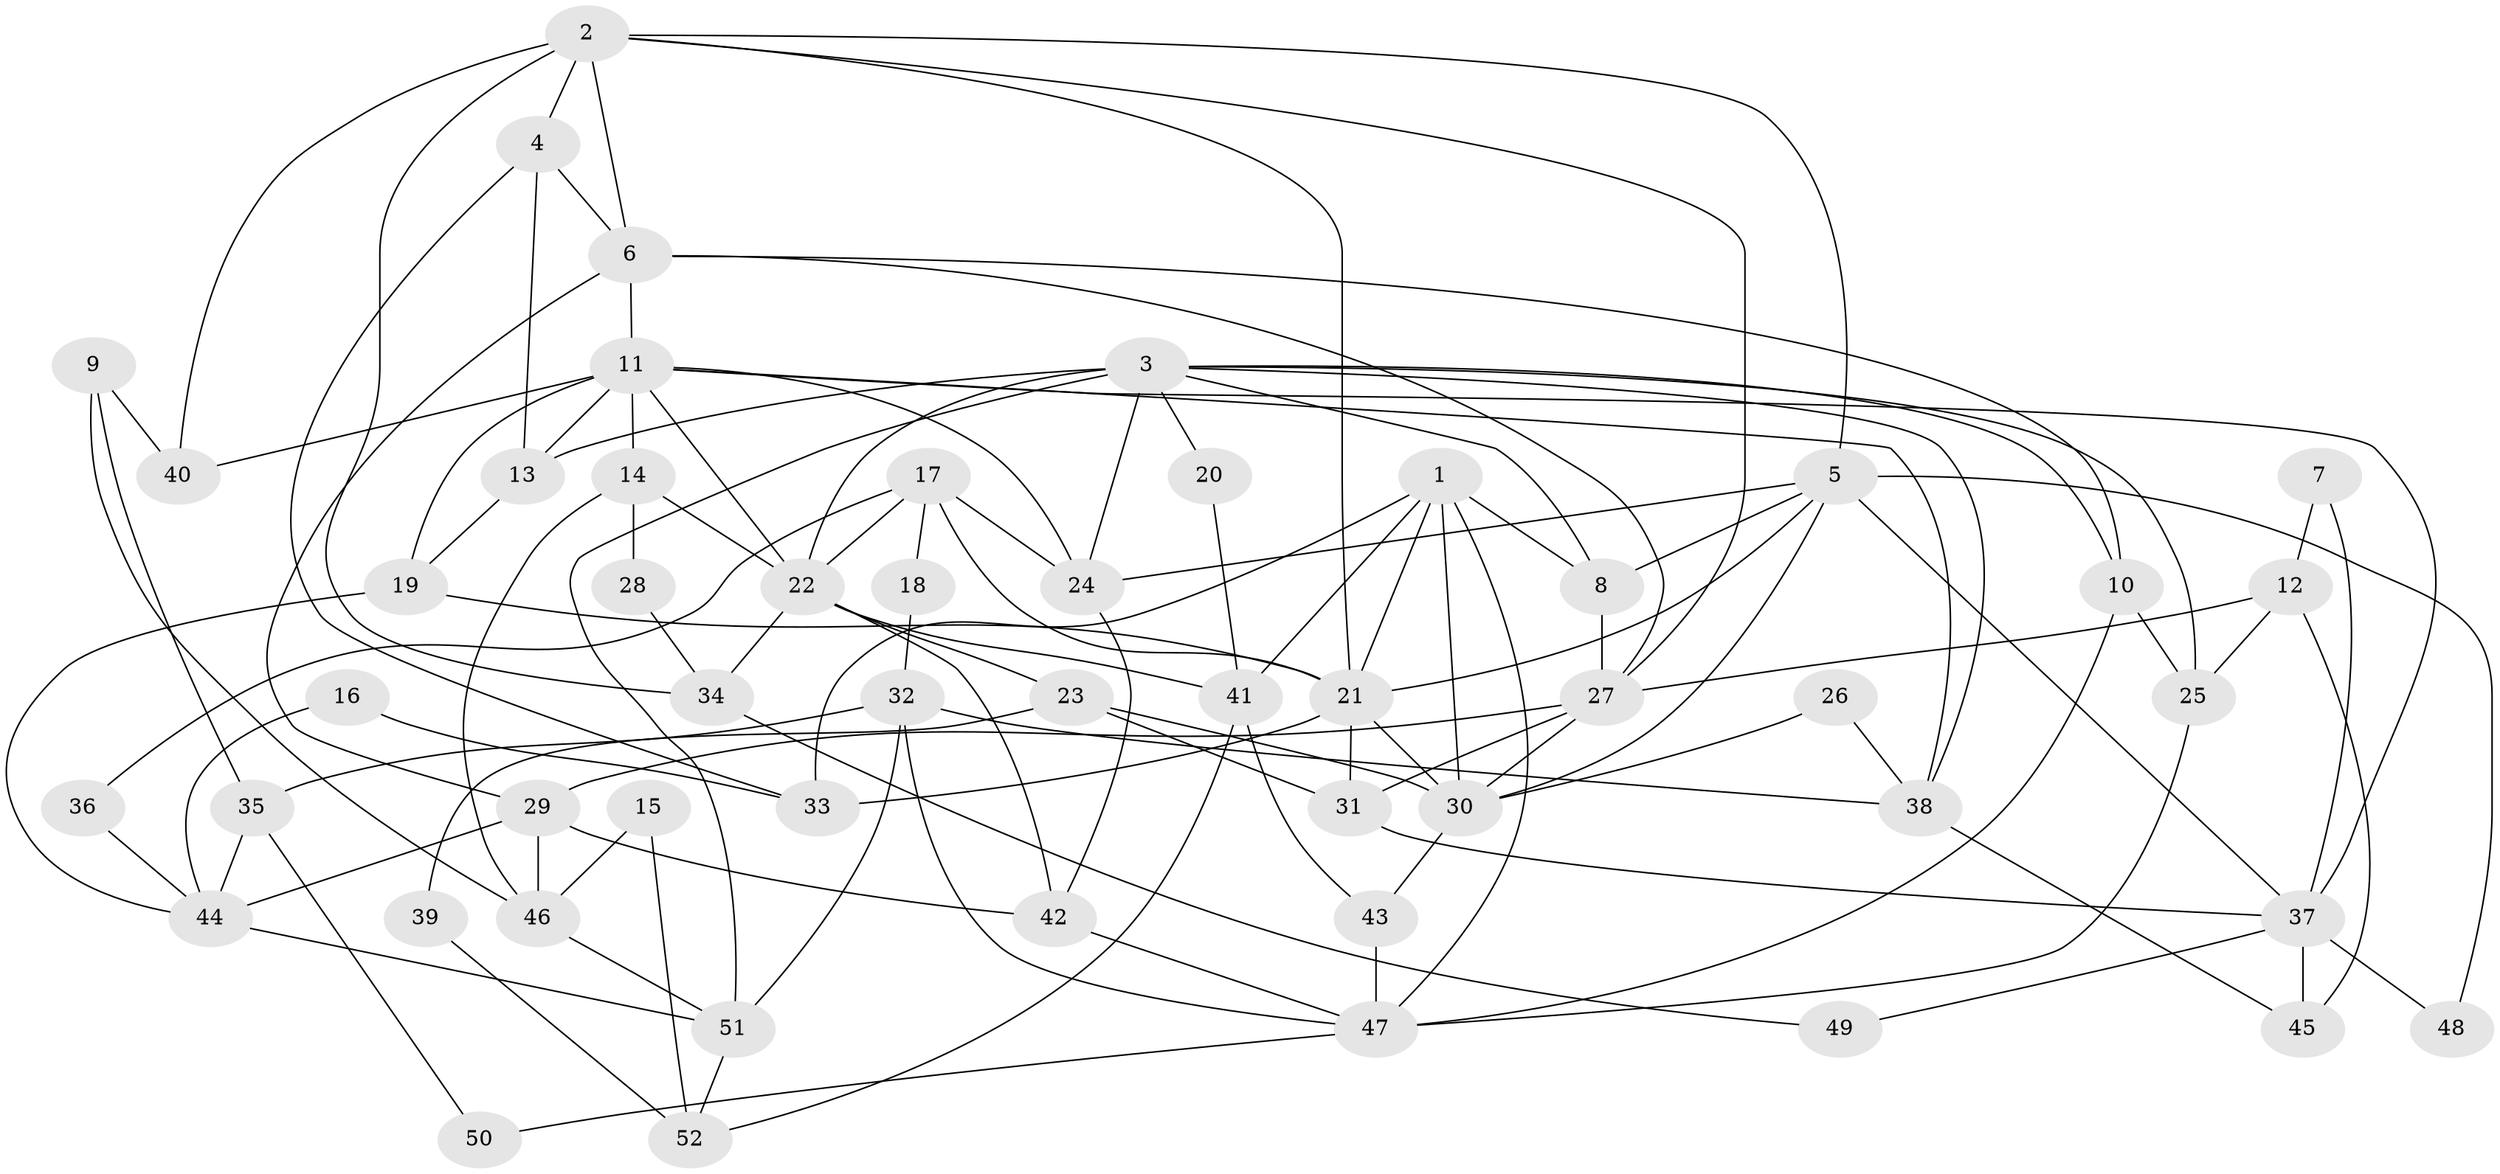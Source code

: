 // original degree distribution, {6: 0.06944444444444445, 5: 0.18055555555555555, 4: 0.3194444444444444, 7: 0.06944444444444445, 2: 0.2361111111111111, 3: 0.1111111111111111, 8: 0.013888888888888888}
// Generated by graph-tools (version 1.1) at 2025/51/03/04/25 22:51:09]
// undirected, 52 vertices, 115 edges
graph export_dot {
  node [color=gray90,style=filled];
  1;
  2;
  3;
  4;
  5;
  6;
  7;
  8;
  9;
  10;
  11;
  12;
  13;
  14;
  15;
  16;
  17;
  18;
  19;
  20;
  21;
  22;
  23;
  24;
  25;
  26;
  27;
  28;
  29;
  30;
  31;
  32;
  33;
  34;
  35;
  36;
  37;
  38;
  39;
  40;
  41;
  42;
  43;
  44;
  45;
  46;
  47;
  48;
  49;
  50;
  51;
  52;
  1 -- 8 [weight=1.0];
  1 -- 21 [weight=1.0];
  1 -- 30 [weight=1.0];
  1 -- 33 [weight=1.0];
  1 -- 41 [weight=1.0];
  1 -- 47 [weight=1.0];
  2 -- 4 [weight=1.0];
  2 -- 5 [weight=1.0];
  2 -- 6 [weight=1.0];
  2 -- 21 [weight=1.0];
  2 -- 27 [weight=1.0];
  2 -- 34 [weight=1.0];
  2 -- 40 [weight=2.0];
  3 -- 8 [weight=1.0];
  3 -- 10 [weight=1.0];
  3 -- 13 [weight=1.0];
  3 -- 20 [weight=1.0];
  3 -- 22 [weight=1.0];
  3 -- 24 [weight=2.0];
  3 -- 25 [weight=1.0];
  3 -- 38 [weight=1.0];
  3 -- 51 [weight=1.0];
  4 -- 6 [weight=1.0];
  4 -- 13 [weight=1.0];
  4 -- 33 [weight=1.0];
  5 -- 8 [weight=1.0];
  5 -- 21 [weight=1.0];
  5 -- 24 [weight=1.0];
  5 -- 30 [weight=1.0];
  5 -- 37 [weight=1.0];
  5 -- 48 [weight=1.0];
  6 -- 10 [weight=1.0];
  6 -- 11 [weight=1.0];
  6 -- 27 [weight=1.0];
  6 -- 29 [weight=1.0];
  7 -- 12 [weight=1.0];
  7 -- 37 [weight=1.0];
  8 -- 27 [weight=1.0];
  9 -- 35 [weight=1.0];
  9 -- 40 [weight=1.0];
  9 -- 46 [weight=1.0];
  10 -- 25 [weight=1.0];
  10 -- 47 [weight=1.0];
  11 -- 13 [weight=1.0];
  11 -- 14 [weight=1.0];
  11 -- 19 [weight=2.0];
  11 -- 22 [weight=1.0];
  11 -- 24 [weight=1.0];
  11 -- 37 [weight=1.0];
  11 -- 38 [weight=1.0];
  11 -- 40 [weight=1.0];
  12 -- 25 [weight=1.0];
  12 -- 27 [weight=1.0];
  12 -- 45 [weight=1.0];
  13 -- 19 [weight=1.0];
  14 -- 22 [weight=1.0];
  14 -- 28 [weight=1.0];
  14 -- 46 [weight=1.0];
  15 -- 46 [weight=1.0];
  15 -- 52 [weight=1.0];
  16 -- 33 [weight=1.0];
  16 -- 44 [weight=1.0];
  17 -- 18 [weight=1.0];
  17 -- 21 [weight=1.0];
  17 -- 22 [weight=1.0];
  17 -- 24 [weight=2.0];
  17 -- 36 [weight=1.0];
  18 -- 32 [weight=1.0];
  19 -- 21 [weight=1.0];
  19 -- 44 [weight=1.0];
  20 -- 41 [weight=1.0];
  21 -- 30 [weight=1.0];
  21 -- 31 [weight=1.0];
  21 -- 33 [weight=1.0];
  22 -- 23 [weight=1.0];
  22 -- 34 [weight=1.0];
  22 -- 41 [weight=1.0];
  22 -- 42 [weight=1.0];
  23 -- 30 [weight=1.0];
  23 -- 31 [weight=1.0];
  23 -- 39 [weight=1.0];
  24 -- 42 [weight=1.0];
  25 -- 47 [weight=1.0];
  26 -- 30 [weight=1.0];
  26 -- 38 [weight=1.0];
  27 -- 29 [weight=1.0];
  27 -- 30 [weight=1.0];
  27 -- 31 [weight=2.0];
  28 -- 34 [weight=1.0];
  29 -- 42 [weight=1.0];
  29 -- 44 [weight=1.0];
  29 -- 46 [weight=1.0];
  30 -- 43 [weight=1.0];
  31 -- 37 [weight=1.0];
  32 -- 35 [weight=1.0];
  32 -- 38 [weight=1.0];
  32 -- 47 [weight=1.0];
  32 -- 51 [weight=1.0];
  34 -- 49 [weight=1.0];
  35 -- 44 [weight=1.0];
  35 -- 50 [weight=1.0];
  36 -- 44 [weight=1.0];
  37 -- 45 [weight=1.0];
  37 -- 48 [weight=1.0];
  37 -- 49 [weight=1.0];
  38 -- 45 [weight=1.0];
  39 -- 52 [weight=1.0];
  41 -- 43 [weight=1.0];
  41 -- 52 [weight=1.0];
  42 -- 47 [weight=1.0];
  43 -- 47 [weight=1.0];
  44 -- 51 [weight=1.0];
  46 -- 51 [weight=1.0];
  47 -- 50 [weight=1.0];
  51 -- 52 [weight=1.0];
}
